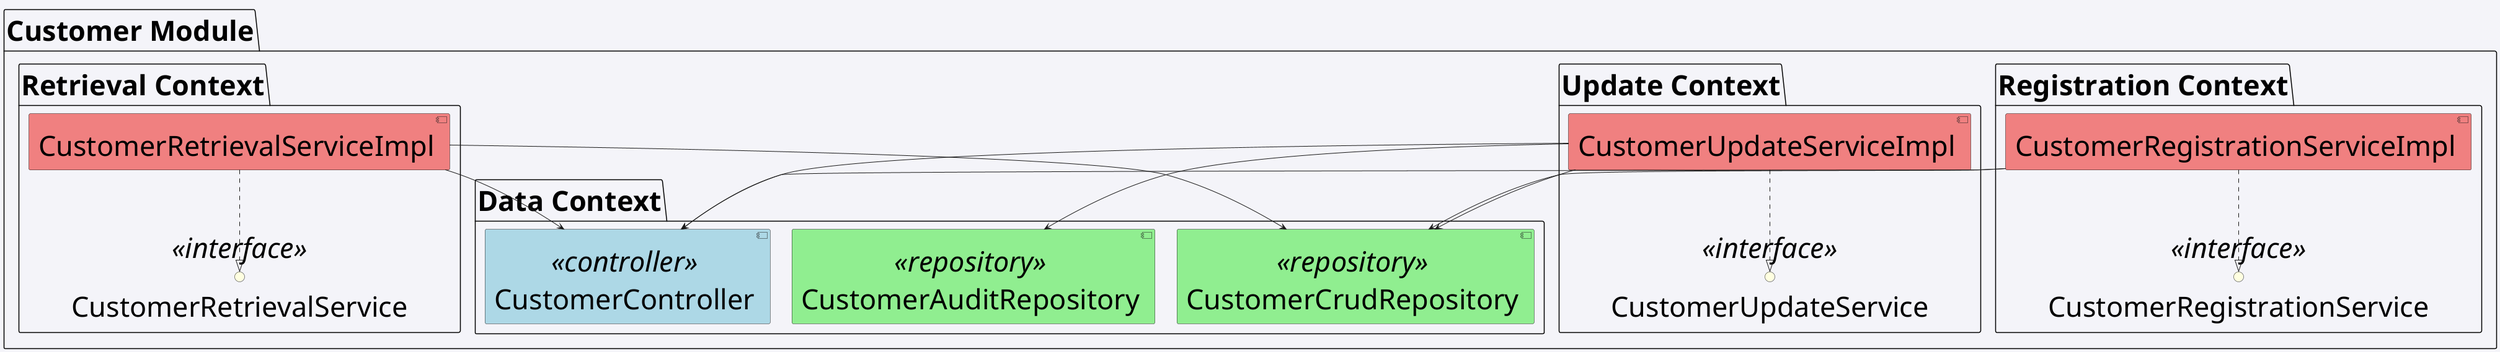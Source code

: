@startuml

skinparam backgroundColor #f4f4f9
skinparam componentStyle uml2
skinparam defaultFontSize 45

package "Customer Module" {

    package "Data Context" {
        component "CustomerController" <<controller>> #lightblue
        component "CustomerCrudRepository" <<repository>> #lightgreen
        component "CustomerAuditRepository" <<repository>> #lightgreen
    }

    package "Registration Context" {
        interface CustomerRegistrationService <<interface>> #lightyellow
        component CustomerRegistrationServiceImpl #lightcoral

        CustomerRegistrationServiceImpl ..|> CustomerRegistrationService
        CustomerRegistrationServiceImpl --> CustomerCrudRepository
        CustomerRegistrationServiceImpl --> CustomerController
    }

    package "Update Context" {
        interface CustomerUpdateService <<interface>> #lightyellow
        component CustomerUpdateServiceImpl #lightcoral

        CustomerUpdateServiceImpl ..|> CustomerUpdateService
        CustomerUpdateServiceImpl --> CustomerCrudRepository
        CustomerUpdateServiceImpl --> CustomerAuditRepository
        CustomerUpdateServiceImpl --> CustomerController
    }

    package "Retrieval Context" {
        interface CustomerRetrievalService <<interface>> #lightyellow
        component CustomerRetrievalServiceImpl #lightcoral

        CustomerRetrievalServiceImpl ..|> CustomerRetrievalService
        CustomerRetrievalServiceImpl --> CustomerCrudRepository
        CustomerRetrievalServiceImpl --> CustomerController
    }

}

@enduml